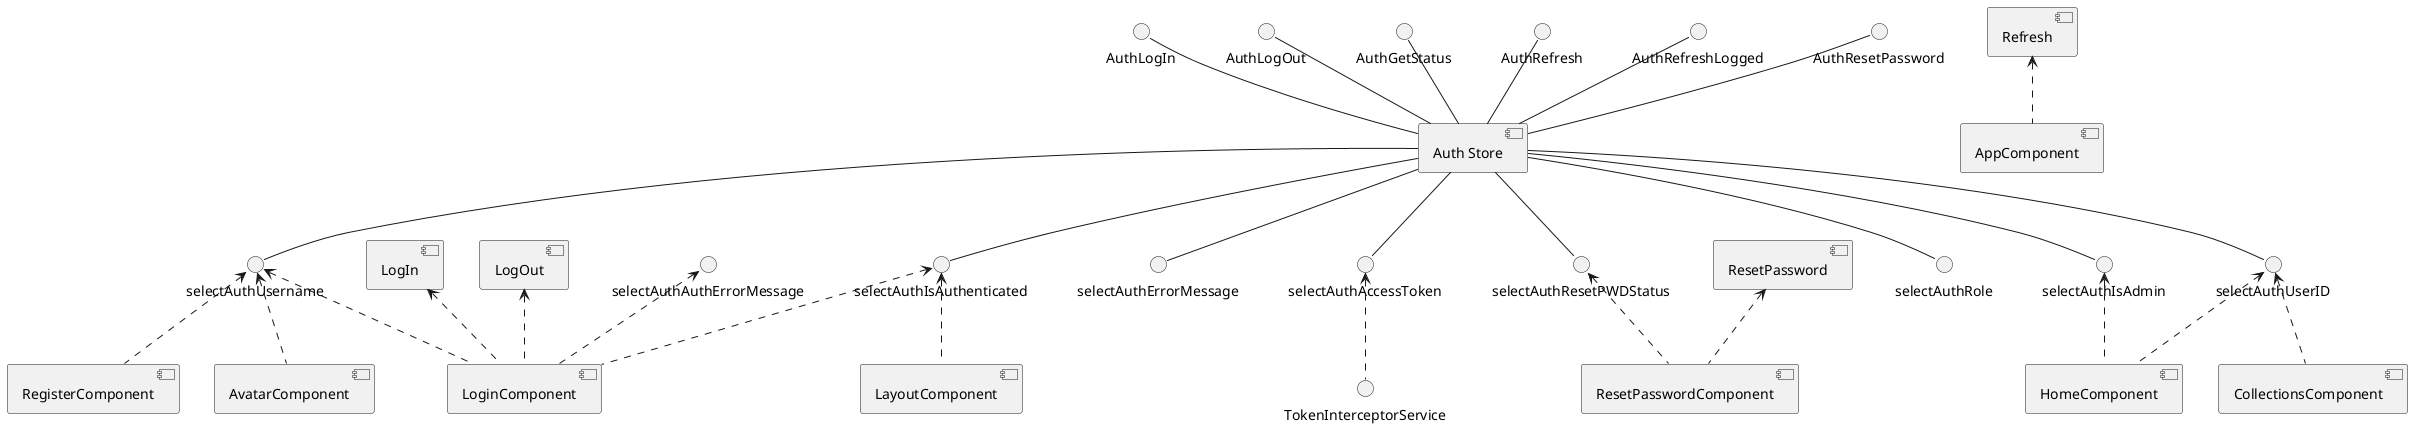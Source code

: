 ' -----------------------------------------------------------------------------------------------------------
```puml
@startuml auth_store_component
    ' Auth
    [Auth Store]
    AuthLogIn -- [Auth Store]
    AuthLogOut -- [Auth Store]
    AuthGetStatus -- [Auth Store]
    AuthRefresh -- [Auth Store]
    AuthRefreshLogged -- [Auth Store]
    AuthResetPassword -- [Auth Store]
    [Auth Store] -- selectAuthIsAuthenticated
    [Auth Store] -- selectAuthUsername
    [Auth Store] -- selectAuthErrorMessage
    [Auth Store] -- selectAuthAccessToken
    [Auth Store] -- selectAuthResetPWDStatus
    [Auth Store] -- selectAuthRole
    [Auth Store] -- selectAuthIsAdmin
    [Auth Store] -- selectAuthUserID

    [LogIn] <.. [LoginComponent]
    [LogOut] <.. [LoginComponent]
    [Refresh] <.. [AppComponent]

    [ResetPassword] <.. [ResetPasswordComponent]
    selectAuthIsAuthenticated <.. [LoginComponent]
    selectAuthIsAuthenticated <.. [LayoutComponent]
    selectAuthUsername <.. [LoginComponent]
    selectAuthUsername <.. [RegisterComponent]
    selectAuthUsername <.. [AvatarComponent]
    selectAuthAuthErrorMessage <.. [LoginComponent]
    selectAuthAccessToken <.. TokenInterceptorService
    selectAuthResetPWDStatus <.. [ResetPasswordComponent]
    selectAuthIsAdmin <.. [HomeComponent]
    selectAuthUserID <.. [HomeComponent]
    selectAuthUserID <.. [CollectionsComponent]
@enduml
```

' -----------------------------------------------------------------------------------------------------------
```puml
@startuml core_store_component
    [Core Store]
    CoreGetUsersPermissions -- [Core Store]
    CoreGetUsers -- [Core Store]
    CoreGetUser -- [Core Store]
    CoreGetSVGSet -- [Core Store]

    [Core Store] -- selectCoreLoggedInUser 
    note top of selectCoreLoggedInUser
      See the main class diagram: the logged in user (User class) contains information 
      about its documents and accesible collection through the Permissions class
    end note

    [Core Store] -- selectCoreUserPermissions
    [Core Store] -- selectCoreUserList
    [Core Store] -- selectCoreServerStatus
    [Core Store] -- selectCoreSVGAgnosticOrSemanticSymbolSet

    [CollectionsComponent] ..> CoreGetUser
    [TrainingSetsComponent] ..> CoreGetUser

    [PermissionsComponent] ..> CoreGetUsersPermissions
    [PermissionsComponent] ..> CoreGetUsers

    [AgnosticRepresentationComponent] ..> CoreGetSVGSet
    [SemanticRepresentationComponent] ..> CoreGetSVGSet

    [ServerStateComponent] ..> CoreGetServerStatus

    selectCoreLoggedInUser <.. [CollectionsComponent]
    selectCoreLoggedInUser <.. [TrainingSetsComponent]
    
    selectCoreUserPermissions <.. [PermissionsComponent]
    selectCoreUserList <.. [PermissionsComponent]

    selectCoreServerStatus <.. [ServerStateComponent]
    selectCoreSVGAgnosticOrSemanticSymbolSet <.. [AgnosticRepresentationComponent]
    selectCoreSVGAgnosticOrSemanticSymbolSet <.. [SemanticRepresentationComponent]
    
@enduml
```

' -----------------------------------------------------------------------------------------------------------
```puml
@startuml home_store_component
    [Home Store]
    HomeGetLastDocuments -- [Home Store]
    HomeUpdateLastDocuments -- [Home Store]
    [Home Store] -- selectHomeLastDocuments

    [HomeComponent] ..> HomeGetLastDocuments
    [DocumentsComponent] ..> HomeUpdateLastDocuments

    selectHomeLastDocuments <.. [HomeComponent]
@enduml
```

' -----------------------------------------------------------------------------------------------------------
```puml
@startuml breadcrumbs_store_component
    [Breadcrumbs Store]
    BreadcrumbsUpdateDocument -- [Breadcrumbs Store]
    BreadcrumbsUpdateDocumentBreadcrumbs -- [Breadcrumbs Store]
    [Breadcrumbs Store] -- selectBreadcrumbs

    [DocumentComponent] ..> BreadcrumbsUpdateDocument
    [CollectionsComponent] ..> BreadcrumbsUpdateCollection
    [DocumentsComponent] ..> BreadcrumbsUpdateCollection

    selectBreadcrumbs <.. [BreadcrumbsComponent]
@enduml
```

' -----------------------------------------------------------------------------------------------------------
```puml
@startuml documents_store_component
    [Documents Store]
    DocumentsGetCollection -- [Documents Store]
    DocumentsCreateSubcollection -- [Documents Store]
    DocumentsDeleteSubcollection -- [Documents Store]
    DocumentsMoveDocumentsToSubcollection -- [Documents Store]
    DocumentsMoveDocumentsToNewSubcollection -- [Documents Store]
    DocumentsResetDocumentsServerError -- [Documents Store]

    [Documents Store] -- selectDocumentsCollection
    [Documents Store] -- selectDocumentsChangedCollectionID
    [Documents Store] -- selectDocumentsServerError

    [CollectionsComponent] ..> DocumentsResetDocumentsServerError
    [DocumentsComponent] ..> DocumentsGetCollection
    [DocumentsComponent] ..> DocumentsCreateSubcollection
    [DocumentsComponent] ..> DocumentsDeleteSubcollection
    [DocumentsComponent] ..> DocumentsMoveDocumentsToSubcollection
    [DocumentsComponent] ..> DocumentsMoveDocumentsToNewSubcollection

    selectDocumentsCollection <.. [DocumentsComponent]
    selectDocumentsChangedCollectionID <.. [DocumentsComponent]
@enduml
```



' -----------------------------------------------------------------------------------------------------------
```puml
@startuml document_store_component
    [Document Store]
    ResetDocumentServerError -- [Document Store]

    [Document Store] -- selectDocumentTODO

    [TODOComponent] ..> TODOAction

    selectDocumentTODO <.. [TODOComponent]
@enduml
```


' -----------------------------------------------------------------------------------------------------------
```puml
@startuml model_class
entity Entity {
    id: number
}
note top of Entity : To minimize the number of lines in the diagram\nall classes deriving Entity are drawn with an E inside a circle as this class Entity

class User {
    username: string
}

entity Document {
  name: string
  path: string
  thumbnailBase64Encoding: string
  comments: string
  imagesOrdering: string
  notationType: string
  manuscriptType: string
  composer: string
}
entity Collection {
  name[0..1]: string
  comments[0..1]: string
  parentId[0..1]: number
  thumbnailBase64Encoding[0..1]: string
}

entity Image {
  documentId: number
  filename: string
}


entity Page {
}


entity Part {
  name: string
  comments[0..1]: string
}

entity Region {
  notationType[0..1]: string 
}

note right of Region::notationType
  When it's different from the document notation type
end note


class BoundingBox {
  id [0..1]: number 
  fromX: number
  fromY: number
  toX: number
  toY: number    
}


entity AgnosticSymbol {
  positionInStaff: string
  agnosticSymbolType: string
  approximateX[0..1]: number;
  comments[0..1]: string
}

class Strokes {
}

class Point {
  time: number
  x: number
  y: number
}

entity RegionType {
  name: string
  hexargb: string
  help: string
}

entity RegionInteractionType {
    name: string
}

class Permissions {
    permission: string
}


enum EnumState {
    doublechecked
    done
    inprogress
} 
class State {
  comments: string
}


Document *--> "*" Image
Document *--> "*" Part
Document *-> "*" State
Collection *-- "*" Document
Collection *--> "*" Collection: "subcollections"

Image *-> "*" Page
Image *--> "*" State
Image -> Part 

note right of BoundingBox::id
  We may associate to a symbol, region or page
end note


Page *--> "0..1" BoundingBox
Page "0..1" *- "*" Region
Page --> "0..1" Part 

Region *--> "0..1" BoundingBox
Region *--> "*" AgnosticSymbol
Region *-> "0..1" RegionType

AgnosticSymbol *--> "0..1" BoundingBox
AgnosticSymbol *--> "0..1" Strokes
AgnosticSymbol *--> "0..1" Part


Strokes *-> "*" Stroke: strokeList
Stroke *-> "*" Point: points


RegionType --> "0..1" RegionInteractionType


Permissions -> Collection

State *--> EnumState

User --> "*" Document
User --> "*" Permissions

@enduml
```


' -----------------------------------------------------------------------------------------------------------

```puml
// ***** GUARD MECHANISM SEQUENCE DIAGRAM ****
@startuml guard_sequence
actor User
participant "/documents/collections" as urlCollections <<URL>>
participant AppRoutingModule

AuthGuardService -\\ Store: select(selectIsAuthenticated) <<async subscription>>
note right: This ngrx select will be invoked each time \n the store changes its value
Store -> AuthState: isAuthenticated
return
Store -\\ AuthGuardService
AuthGuardService --> AuthGuardService: setIsAuthenticated
 
User -> urlCollections: Go to any page in MuRET
urlCollections -> AppRoutingModule: search route starting with "documents"
AppRoutingModule -> AuthGuardService: canActivate
return

alt User has permissions
    AppRoutingModule --> DocumentsModule: <<forward request>>
    DocumentsModule --> DocumentsRoutingModule: search route /collections
    return
    control CollectionsComponent
    DocumentsModule --> CollectionsComponent
else User has not permissions
    control LoginComponent
    AppRoutingModule --> LoginComponent
end
@enduml
```

' -----------------------------------------------------------------------------------------------------------

```puml
@startuml appcomponent_class
[AppComponent] *-> [LayoutComponent]
[AppComponent] *--> Router
[AppComponent] *--> AuthStore
@enduml
```

' -----------------------------------------------------------------------------------------------------------


```puml
@startuml appcomponent_sequence
AppComponent -\\ Router: subscribe() <<async subscription>>
Router -\\ AppComponent: refresh event
create Refresh
AppComponent -> Refresh
return r
AppComponent -> AuthStore: dispatch(r)
note right: This will reload session data into the store
@enduml
```


' -----------------------------------------------------------------------------------------------------------

```puml
@startuml authentication_sequence
actor Client
participant Store
create LogIn
Store -> LogIn : new (credentials: Credentials)
LogIn -> Store: l
Client -> Store: dispatch(l)
control AuthEffects
Store -> AuthEffects: LogIn
control AuthService
AuthEffects -> AuthService: attemptAuth$(credentials)
boundary HttpClient
AuthService -> HttpClient: HTTP post '/auth/login' (credentials)
return
participant LoginSuccess
participant LogInFailure
Participant authReducers
entity AuthState
alt Success
    create LoginSuccess
    AuthEffects -> LoginSuccess: new(r: JwtResponse)
    return
    AuthEffects -> SessionData: saveSessionData(r)
    AuthEffects -> authReducers 
    authReducers -> AuthState: set values from r: JwtResponse
else Error
    create LogInFailure
    AuthEffects -> LogInFailure: new (error message)
    return
    AuthEffects -> authReducers 
    authReducers -> AuthState: set state from error message
end

@enduml
```

' -----------------------------------------------------------------------------------------------------------

```puml
@startuml corestore_class

class ServerStatusState {
    status: string
}

class APIRestServerError {
  status[0..1]: number
  message[0..1]: string
  detailedMessage[0..1]: string
  url[0..1]: string
  caller[0..1]: any
} 

CoreState *-> "0..1" RouterReducerState
CoreState *--> UserState
CoreState *--> ServerStatusState
CoreState *--> FontsState

FontsState *--> SVGSet: "svgAgnosticOrSemanticSymbolsSet"
FontsState *--> APIRestServerError

@enduml
```

' -----------------------------------------------------------------------------------------------------------
```puml
@startuml layout_component
[LayoutComponent] *-> [ServerStateComponent]
[LayoutComponent] *--> [AvatarComponent]
[LayoutComponent] *--> [RouterOutlet]
@enduml
```


' -----------------------------------------------------------------------------------------------------------
```puml
@startuml home_sequence
actor User
participant "/" as urlRoot <<URL>>
participant AppRoutingModule 
participant DocumentsRoutingModule
 
User -> urlRoot: Go to home page 
urlRoot -> AppRoutingModule: search route "/"
AppRoutingModule --> DocumentsRoutingModule: <<forward request>> 
note right: The AuthGuard allows the login
DocumentsRoutingModule --> HomeModule
control HomeComponent
HomeModule --> HomeComponent
@enduml
```

